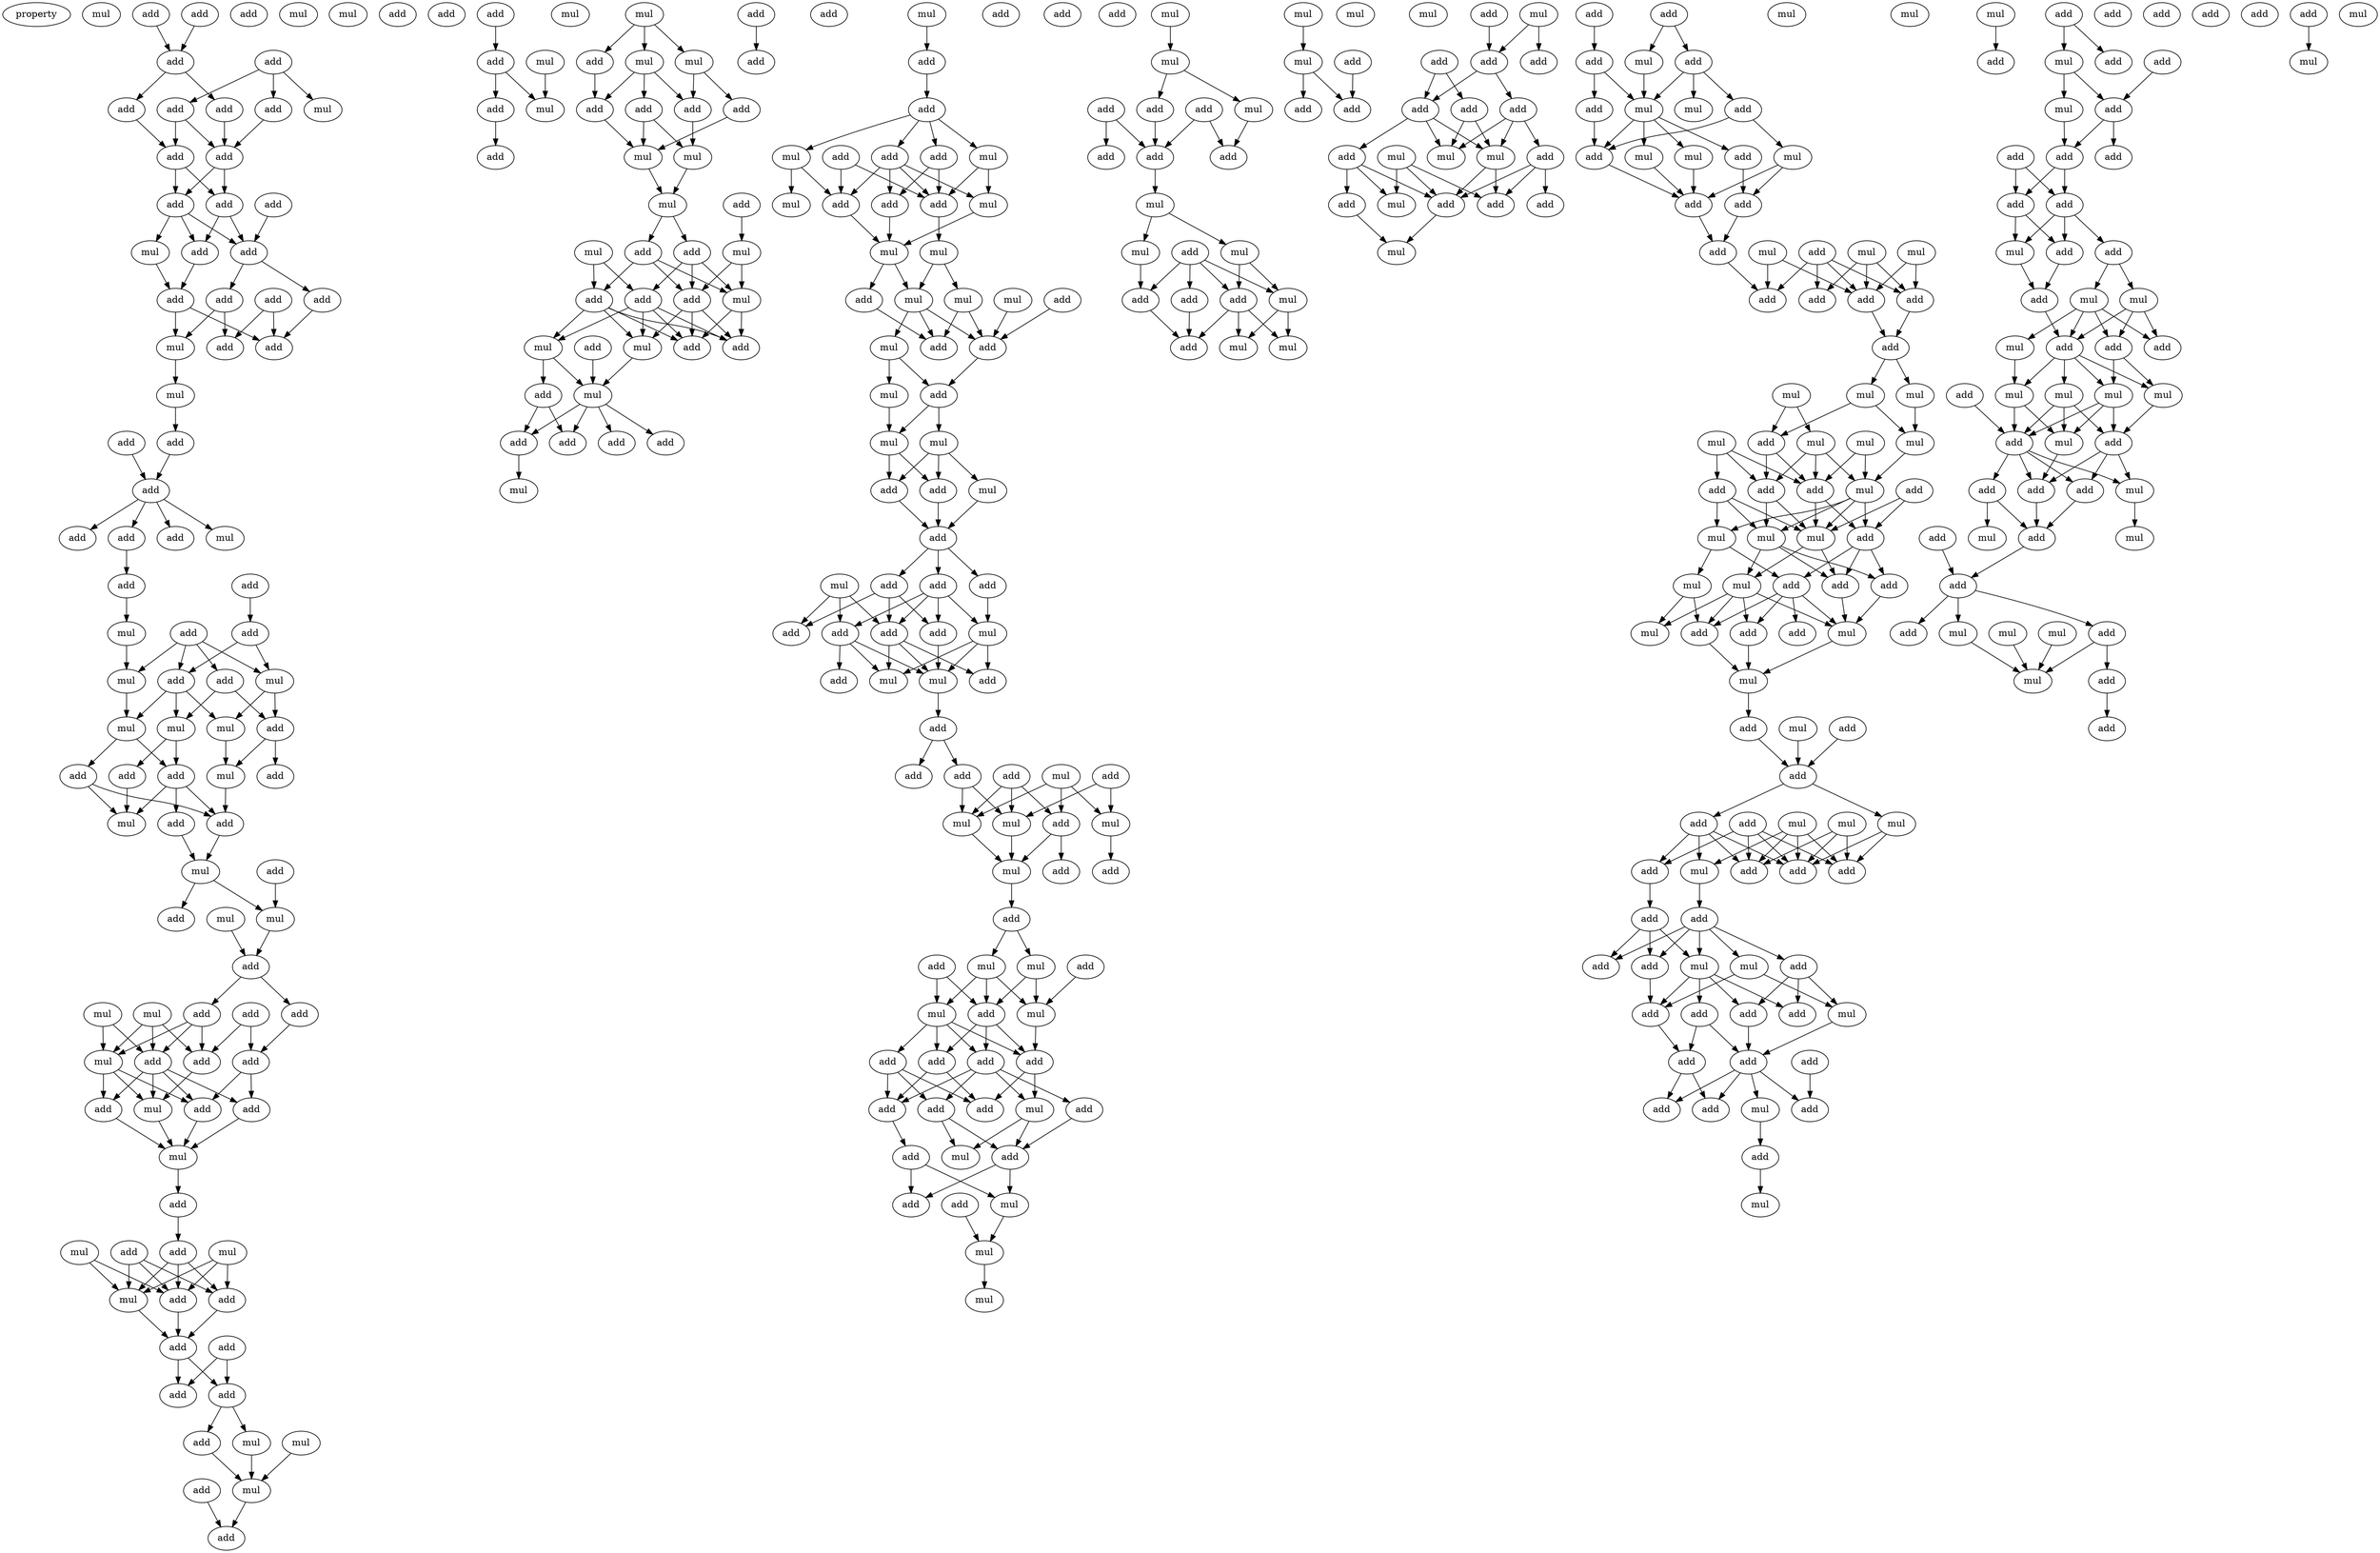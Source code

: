 digraph {
    node [fontcolor=black]
    property [mul=2,lf=1.8]
    0 [ label = mul ];
    1 [ label = add ];
    2 [ label = add ];
    3 [ label = add ];
    4 [ label = add ];
    5 [ label = add ];
    6 [ label = add ];
    7 [ label = mul ];
    8 [ label = add ];
    9 [ label = add ];
    10 [ label = add ];
    11 [ label = add ];
    12 [ label = add ];
    13 [ label = add ];
    14 [ label = add ];
    15 [ label = mul ];
    16 [ label = add ];
    17 [ label = add ];
    18 [ label = add ];
    19 [ label = add ];
    20 [ label = add ];
    21 [ label = add ];
    22 [ label = mul ];
    23 [ label = add ];
    24 [ label = add ];
    25 [ label = mul ];
    26 [ label = add ];
    27 [ label = add ];
    28 [ label = add ];
    29 [ label = add ];
    30 [ label = add ];
    31 [ label = add ];
    32 [ label = mul ];
    33 [ label = add ];
    34 [ label = add ];
    35 [ label = add ];
    36 [ label = add ];
    37 [ label = mul ];
    38 [ label = mul ];
    39 [ label = add ];
    40 [ label = mul ];
    41 [ label = add ];
    42 [ label = mul ];
    43 [ label = mul ];
    44 [ label = add ];
    45 [ label = mul ];
    46 [ label = mul ];
    47 [ label = add ];
    48 [ label = add ];
    49 [ label = add ];
    50 [ label = add ];
    51 [ label = mul ];
    52 [ label = add ];
    53 [ label = add ];
    54 [ label = add ];
    55 [ label = mul ];
    56 [ label = mul ];
    57 [ label = add ];
    58 [ label = add ];
    59 [ label = mul ];
    60 [ label = mul ];
    61 [ label = add ];
    62 [ label = mul ];
    63 [ label = add ];
    64 [ label = add ];
    65 [ label = mul ];
    66 [ label = add ];
    67 [ label = add ];
    68 [ label = mul ];
    69 [ label = add ];
    70 [ label = add ];
    71 [ label = add ];
    72 [ label = mul ];
    73 [ label = add ];
    74 [ label = add ];
    75 [ label = mul ];
    76 [ label = add ];
    77 [ label = add ];
    78 [ label = mul ];
    79 [ label = add ];
    80 [ label = mul ];
    81 [ label = mul ];
    82 [ label = add ];
    83 [ label = add ];
    84 [ label = add ];
    85 [ label = add ];
    86 [ label = add ];
    87 [ label = add ];
    88 [ label = mul ];
    89 [ label = add ];
    90 [ label = add ];
    91 [ label = mul ];
    92 [ label = mul ];
    93 [ label = add ];
    94 [ label = mul ];
    95 [ label = add ];
    96 [ label = add ];
    97 [ label = add ];
    98 [ label = mul ];
    99 [ label = add ];
    100 [ label = mul ];
    101 [ label = add ];
    102 [ label = mul ];
    103 [ label = add ];
    104 [ label = mul ];
    105 [ label = mul ];
    106 [ label = add ];
    107 [ label = mul ];
    108 [ label = add ];
    109 [ label = add ];
    110 [ label = add ];
    111 [ label = add ];
    112 [ label = mul ];
    113 [ label = mul ];
    114 [ label = add ];
    115 [ label = add ];
    116 [ label = mul ];
    117 [ label = mul ];
    118 [ label = add ];
    119 [ label = mul ];
    120 [ label = add ];
    121 [ label = add ];
    122 [ label = add ];
    123 [ label = mul ];
    124 [ label = add ];
    125 [ label = add ];
    126 [ label = mul ];
    127 [ label = add ];
    128 [ label = add ];
    129 [ label = mul ];
    130 [ label = add ];
    131 [ label = add ];
    132 [ label = mul ];
    133 [ label = add ];
    134 [ label = add ];
    135 [ label = add ];
    136 [ label = add ];
    137 [ label = add ];
    138 [ label = mul ];
    139 [ label = mul ];
    140 [ label = add ];
    141 [ label = add ];
    142 [ label = add ];
    143 [ label = mul ];
    144 [ label = add ];
    145 [ label = add ];
    146 [ label = add ];
    147 [ label = mul ];
    148 [ label = mul ];
    149 [ label = mul ];
    150 [ label = add ];
    151 [ label = add ];
    152 [ label = add ];
    153 [ label = mul ];
    154 [ label = mul ];
    155 [ label = add ];
    156 [ label = add ];
    157 [ label = mul ];
    158 [ label = mul ];
    159 [ label = mul ];
    160 [ label = mul ];
    161 [ label = add ];
    162 [ label = add ];
    163 [ label = mul ];
    164 [ label = add ];
    165 [ label = mul ];
    166 [ label = mul ];
    167 [ label = add ];
    168 [ label = add ];
    169 [ label = add ];
    170 [ label = mul ];
    171 [ label = add ];
    172 [ label = mul ];
    173 [ label = add ];
    174 [ label = add ];
    175 [ label = add ];
    176 [ label = mul ];
    177 [ label = add ];
    178 [ label = add ];
    179 [ label = add ];
    180 [ label = add ];
    181 [ label = mul ];
    182 [ label = add ];
    183 [ label = mul ];
    184 [ label = add ];
    185 [ label = add ];
    186 [ label = add ];
    187 [ label = add ];
    188 [ label = add ];
    189 [ label = mul ];
    190 [ label = add ];
    191 [ label = mul ];
    192 [ label = mul ];
    193 [ label = mul ];
    194 [ label = add ];
    195 [ label = add ];
    196 [ label = mul ];
    197 [ label = add ];
    198 [ label = add ];
    199 [ label = mul ];
    200 [ label = mul ];
    201 [ label = add ];
    202 [ label = add ];
    203 [ label = mul ];
    204 [ label = mul ];
    205 [ label = add ];
    206 [ label = add ];
    207 [ label = add ];
    208 [ label = add ];
    209 [ label = add ];
    210 [ label = add ];
    211 [ label = mul ];
    212 [ label = add ];
    213 [ label = add ];
    214 [ label = add ];
    215 [ label = add ];
    216 [ label = mul ];
    217 [ label = add ];
    218 [ label = mul ];
    219 [ label = add ];
    220 [ label = add ];
    221 [ label = mul ];
    222 [ label = add ];
    223 [ label = mul ];
    224 [ label = mul ];
    225 [ label = mul ];
    226 [ label = add ];
    227 [ label = add ];
    228 [ label = mul ];
    229 [ label = add ];
    230 [ label = add ];
    231 [ label = add ];
    232 [ label = add ];
    233 [ label = mul ];
    234 [ label = add ];
    235 [ label = mul ];
    236 [ label = mul ];
    237 [ label = mul ];
    238 [ label = add ];
    239 [ label = add ];
    240 [ label = add ];
    241 [ label = mul ];
    242 [ label = mul ];
    243 [ label = add ];
    244 [ label = mul ];
    245 [ label = mul ];
    246 [ label = mul ];
    247 [ label = add ];
    248 [ label = mul ];
    249 [ label = add ];
    250 [ label = add ];
    251 [ label = mul ];
    252 [ label = add ];
    253 [ label = add ];
    254 [ label = add ];
    255 [ label = add ];
    256 [ label = add ];
    257 [ label = add ];
    258 [ label = add ];
    259 [ label = mul ];
    260 [ label = add ];
    261 [ label = mul ];
    262 [ label = mul ];
    263 [ label = add ];
    264 [ label = add ];
    265 [ label = add ];
    266 [ label = mul ];
    267 [ label = add ];
    268 [ label = add ];
    269 [ label = mul ];
    270 [ label = add ];
    271 [ label = add ];
    272 [ label = add ];
    273 [ label = add ];
    274 [ label = mul ];
    275 [ label = mul ];
    276 [ label = add ];
    277 [ label = mul ];
    278 [ label = add ];
    279 [ label = add ];
    280 [ label = mul ];
    281 [ label = mul ];
    282 [ label = mul ];
    283 [ label = add ];
    284 [ label = add ];
    285 [ label = add ];
    286 [ label = mul ];
    287 [ label = add ];
    288 [ label = mul ];
    289 [ label = add ];
    290 [ label = mul ];
    291 [ label = add ];
    292 [ label = add ];
    293 [ label = add ];
    294 [ label = add ];
    295 [ label = add ];
    296 [ label = mul ];
    297 [ label = mul ];
    298 [ label = mul ];
    299 [ label = mul ];
    300 [ label = mul ];
    301 [ label = add ];
    302 [ label = mul ];
    303 [ label = mul ];
    304 [ label = add ];
    305 [ label = mul ];
    306 [ label = add ];
    307 [ label = add ];
    308 [ label = add ];
    309 [ label = mul ];
    310 [ label = add ];
    311 [ label = mul ];
    312 [ label = mul ];
    313 [ label = add ];
    314 [ label = add ];
    315 [ label = mul ];
    316 [ label = add ];
    317 [ label = mul ];
    318 [ label = mul ];
    319 [ label = add ];
    320 [ label = mul ];
    321 [ label = add ];
    322 [ label = add ];
    323 [ label = mul ];
    324 [ label = mul ];
    325 [ label = mul ];
    326 [ label = add ];
    327 [ label = mul ];
    328 [ label = add ];
    329 [ label = add ];
    330 [ label = mul ];
    331 [ label = mul ];
    332 [ label = add ];
    333 [ label = add ];
    334 [ label = mul ];
    335 [ label = mul ];
    336 [ label = add ];
    337 [ label = add ];
    338 [ label = add ];
    339 [ label = add ];
    340 [ label = add ];
    341 [ label = add ];
    342 [ label = mul ];
    343 [ label = add ];
    344 [ label = mul ];
    345 [ label = add ];
    346 [ label = add ];
    347 [ label = add ];
    348 [ label = add ];
    349 [ label = add ];
    350 [ label = mul ];
    351 [ label = add ];
    352 [ label = add ];
    353 [ label = add ];
    354 [ label = add ];
    355 [ label = add ];
    356 [ label = add ];
    357 [ label = add ];
    358 [ label = mul ];
    359 [ label = add ];
    360 [ label = mul ];
    361 [ label = mul ];
    362 [ label = add ];
    363 [ label = add ];
    364 [ label = add ];
    365 [ label = add ];
    366 [ label = add ];
    367 [ label = mul ];
    368 [ label = mul ];
    369 [ label = add ];
    370 [ label = add ];
    371 [ label = add ];
    372 [ label = add ];
    373 [ label = add ];
    374 [ label = add ];
    375 [ label = add ];
    376 [ label = add ];
    377 [ label = mul ];
    378 [ label = add ];
    379 [ label = mul ];
    380 [ label = add ];
    381 [ label = mul ];
    382 [ label = add ];
    383 [ label = add ];
    384 [ label = mul ];
    385 [ label = add ];
    386 [ label = mul ];
    387 [ label = add ];
    388 [ label = mul ];
    389 [ label = mul ];
    390 [ label = mul ];
    391 [ label = mul ];
    392 [ label = add ];
    393 [ label = add ];
    394 [ label = add ];
    395 [ label = add ];
    396 [ label = add ];
    397 [ label = mul ];
    398 [ label = mul ];
    399 [ label = mul ];
    400 [ label = add ];
    401 [ label = add ];
    402 [ label = add ];
    403 [ label = mul ];
    404 [ label = add ];
    405 [ label = mul ];
    406 [ label = mul ];
    407 [ label = add ];
    408 [ label = mul ];
    409 [ label = add ];
    410 [ label = add ];
    411 [ label = add ];
    412 [ label = add ];
    413 [ label = add ];
    414 [ label = mul ];
    415 [ label = mul ];
    1 -> 3 [ name = 0 ];
    2 -> 3 [ name = 1 ];
    3 -> 6 [ name = 2 ];
    3 -> 8 [ name = 3 ];
    4 -> 5 [ name = 4 ];
    4 -> 7 [ name = 5 ];
    4 -> 9 [ name = 6 ];
    5 -> 10 [ name = 7 ];
    5 -> 11 [ name = 8 ];
    6 -> 10 [ name = 9 ];
    8 -> 11 [ name = 10 ];
    9 -> 11 [ name = 11 ];
    10 -> 13 [ name = 12 ];
    10 -> 14 [ name = 13 ];
    11 -> 13 [ name = 14 ];
    11 -> 14 [ name = 15 ];
    12 -> 17 [ name = 16 ];
    13 -> 15 [ name = 17 ];
    13 -> 16 [ name = 18 ];
    13 -> 17 [ name = 19 ];
    14 -> 16 [ name = 20 ];
    14 -> 17 [ name = 21 ];
    15 -> 20 [ name = 22 ];
    16 -> 20 [ name = 23 ];
    17 -> 18 [ name = 24 ];
    17 -> 21 [ name = 25 ];
    18 -> 24 [ name = 26 ];
    19 -> 23 [ name = 27 ];
    19 -> 24 [ name = 28 ];
    20 -> 22 [ name = 29 ];
    20 -> 24 [ name = 30 ];
    21 -> 22 [ name = 31 ];
    21 -> 23 [ name = 32 ];
    22 -> 25 [ name = 33 ];
    25 -> 27 [ name = 34 ];
    26 -> 28 [ name = 35 ];
    27 -> 28 [ name = 36 ];
    28 -> 29 [ name = 37 ];
    28 -> 30 [ name = 38 ];
    28 -> 31 [ name = 39 ];
    28 -> 32 [ name = 40 ];
    30 -> 34 [ name = 41 ];
    33 -> 36 [ name = 42 ];
    34 -> 37 [ name = 43 ];
    35 -> 38 [ name = 44 ];
    35 -> 39 [ name = 45 ];
    35 -> 40 [ name = 46 ];
    35 -> 41 [ name = 47 ];
    36 -> 38 [ name = 48 ];
    36 -> 39 [ name = 49 ];
    37 -> 40 [ name = 50 ];
    38 -> 42 [ name = 51 ];
    38 -> 44 [ name = 52 ];
    39 -> 42 [ name = 53 ];
    39 -> 43 [ name = 54 ];
    39 -> 45 [ name = 55 ];
    40 -> 45 [ name = 56 ];
    41 -> 43 [ name = 57 ];
    41 -> 44 [ name = 58 ];
    42 -> 46 [ name = 59 ];
    43 -> 49 [ name = 60 ];
    43 -> 50 [ name = 61 ];
    44 -> 46 [ name = 62 ];
    44 -> 47 [ name = 63 ];
    45 -> 48 [ name = 64 ];
    45 -> 49 [ name = 65 ];
    46 -> 53 [ name = 66 ];
    48 -> 51 [ name = 67 ];
    48 -> 53 [ name = 68 ];
    49 -> 51 [ name = 69 ];
    49 -> 52 [ name = 70 ];
    49 -> 53 [ name = 71 ];
    50 -> 51 [ name = 72 ];
    52 -> 55 [ name = 73 ];
    53 -> 55 [ name = 74 ];
    54 -> 60 [ name = 75 ];
    55 -> 58 [ name = 76 ];
    55 -> 60 [ name = 77 ];
    56 -> 61 [ name = 78 ];
    60 -> 61 [ name = 79 ];
    61 -> 63 [ name = 80 ];
    61 -> 64 [ name = 81 ];
    62 -> 67 [ name = 82 ];
    62 -> 68 [ name = 83 ];
    62 -> 69 [ name = 84 ];
    63 -> 70 [ name = 85 ];
    64 -> 67 [ name = 86 ];
    64 -> 68 [ name = 87 ];
    64 -> 69 [ name = 88 ];
    65 -> 68 [ name = 89 ];
    65 -> 69 [ name = 90 ];
    66 -> 67 [ name = 91 ];
    66 -> 70 [ name = 92 ];
    67 -> 72 [ name = 93 ];
    68 -> 71 [ name = 94 ];
    68 -> 72 [ name = 95 ];
    68 -> 73 [ name = 96 ];
    69 -> 71 [ name = 97 ];
    69 -> 72 [ name = 98 ];
    69 -> 73 [ name = 99 ];
    69 -> 74 [ name = 100 ];
    70 -> 73 [ name = 101 ];
    70 -> 74 [ name = 102 ];
    71 -> 75 [ name = 103 ];
    72 -> 75 [ name = 104 ];
    73 -> 75 [ name = 105 ];
    74 -> 75 [ name = 106 ];
    75 -> 76 [ name = 107 ];
    76 -> 79 [ name = 108 ];
    77 -> 81 [ name = 109 ];
    77 -> 82 [ name = 110 ];
    77 -> 83 [ name = 111 ];
    78 -> 81 [ name = 112 ];
    78 -> 82 [ name = 113 ];
    79 -> 81 [ name = 114 ];
    79 -> 82 [ name = 115 ];
    79 -> 83 [ name = 116 ];
    80 -> 81 [ name = 117 ];
    80 -> 82 [ name = 118 ];
    80 -> 83 [ name = 119 ];
    81 -> 84 [ name = 120 ];
    82 -> 84 [ name = 121 ];
    83 -> 84 [ name = 122 ];
    84 -> 86 [ name = 123 ];
    84 -> 87 [ name = 124 ];
    85 -> 86 [ name = 125 ];
    85 -> 87 [ name = 126 ];
    87 -> 90 [ name = 127 ];
    87 -> 91 [ name = 128 ];
    90 -> 94 [ name = 129 ];
    91 -> 94 [ name = 130 ];
    92 -> 94 [ name = 131 ];
    93 -> 95 [ name = 132 ];
    94 -> 95 [ name = 133 ];
    97 -> 99 [ name = 134 ];
    99 -> 101 [ name = 135 ];
    99 -> 102 [ name = 136 ];
    100 -> 102 [ name = 137 ];
    101 -> 103 [ name = 138 ];
    104 -> 105 [ name = 139 ];
    104 -> 106 [ name = 140 ];
    104 -> 107 [ name = 141 ];
    105 -> 109 [ name = 142 ];
    105 -> 110 [ name = 143 ];
    105 -> 111 [ name = 144 ];
    106 -> 109 [ name = 145 ];
    107 -> 108 [ name = 146 ];
    107 -> 110 [ name = 147 ];
    108 -> 112 [ name = 148 ];
    109 -> 112 [ name = 149 ];
    110 -> 113 [ name = 150 ];
    111 -> 112 [ name = 151 ];
    111 -> 113 [ name = 152 ];
    112 -> 116 [ name = 153 ];
    113 -> 116 [ name = 154 ];
    114 -> 118 [ name = 155 ];
    115 -> 119 [ name = 156 ];
    116 -> 120 [ name = 157 ];
    116 -> 121 [ name = 158 ];
    117 -> 124 [ name = 159 ];
    117 -> 125 [ name = 160 ];
    119 -> 122 [ name = 161 ];
    119 -> 123 [ name = 162 ];
    120 -> 122 [ name = 163 ];
    120 -> 123 [ name = 164 ];
    120 -> 125 [ name = 165 ];
    121 -> 122 [ name = 166 ];
    121 -> 123 [ name = 167 ];
    121 -> 124 [ name = 168 ];
    122 -> 126 [ name = 169 ];
    122 -> 127 [ name = 170 ];
    122 -> 128 [ name = 171 ];
    123 -> 127 [ name = 172 ];
    123 -> 128 [ name = 173 ];
    124 -> 126 [ name = 174 ];
    124 -> 127 [ name = 175 ];
    124 -> 128 [ name = 176 ];
    124 -> 129 [ name = 177 ];
    125 -> 126 [ name = 178 ];
    125 -> 127 [ name = 179 ];
    125 -> 128 [ name = 180 ];
    125 -> 129 [ name = 181 ];
    126 -> 132 [ name = 182 ];
    129 -> 131 [ name = 183 ];
    129 -> 132 [ name = 184 ];
    130 -> 132 [ name = 185 ];
    131 -> 134 [ name = 186 ];
    131 -> 135 [ name = 187 ];
    132 -> 134 [ name = 188 ];
    132 -> 135 [ name = 189 ];
    132 -> 136 [ name = 190 ];
    132 -> 137 [ name = 191 ];
    134 -> 138 [ name = 192 ];
    139 -> 141 [ name = 193 ];
    141 -> 142 [ name = 194 ];
    142 -> 143 [ name = 195 ];
    142 -> 144 [ name = 196 ];
    142 -> 146 [ name = 197 ];
    142 -> 147 [ name = 198 ];
    143 -> 148 [ name = 199 ];
    143 -> 152 [ name = 200 ];
    144 -> 150 [ name = 201 ];
    144 -> 152 [ name = 202 ];
    145 -> 151 [ name = 203 ];
    145 -> 152 [ name = 204 ];
    146 -> 148 [ name = 205 ];
    146 -> 150 [ name = 206 ];
    146 -> 151 [ name = 207 ];
    146 -> 152 [ name = 208 ];
    147 -> 149 [ name = 209 ];
    147 -> 151 [ name = 210 ];
    148 -> 154 [ name = 211 ];
    150 -> 154 [ name = 212 ];
    151 -> 154 [ name = 213 ];
    152 -> 153 [ name = 214 ];
    153 -> 157 [ name = 215 ];
    153 -> 159 [ name = 216 ];
    154 -> 156 [ name = 217 ];
    154 -> 159 [ name = 218 ];
    155 -> 162 [ name = 219 ];
    156 -> 161 [ name = 220 ];
    157 -> 161 [ name = 221 ];
    157 -> 162 [ name = 222 ];
    158 -> 162 [ name = 223 ];
    159 -> 160 [ name = 224 ];
    159 -> 161 [ name = 225 ];
    159 -> 162 [ name = 226 ];
    160 -> 163 [ name = 227 ];
    160 -> 164 [ name = 228 ];
    162 -> 164 [ name = 229 ];
    163 -> 166 [ name = 230 ];
    164 -> 165 [ name = 231 ];
    164 -> 166 [ name = 232 ];
    165 -> 168 [ name = 233 ];
    165 -> 169 [ name = 234 ];
    165 -> 170 [ name = 235 ];
    166 -> 168 [ name = 236 ];
    166 -> 169 [ name = 237 ];
    168 -> 171 [ name = 238 ];
    169 -> 171 [ name = 239 ];
    170 -> 171 [ name = 240 ];
    171 -> 173 [ name = 241 ];
    171 -> 174 [ name = 242 ];
    171 -> 175 [ name = 243 ];
    172 -> 177 [ name = 244 ];
    172 -> 178 [ name = 245 ];
    172 -> 180 [ name = 246 ];
    173 -> 177 [ name = 247 ];
    173 -> 179 [ name = 248 ];
    173 -> 180 [ name = 249 ];
    174 -> 176 [ name = 250 ];
    175 -> 176 [ name = 251 ];
    175 -> 177 [ name = 252 ];
    175 -> 178 [ name = 253 ];
    175 -> 179 [ name = 254 ];
    176 -> 181 [ name = 255 ];
    176 -> 183 [ name = 256 ];
    176 -> 184 [ name = 257 ];
    177 -> 181 [ name = 258 ];
    177 -> 183 [ name = 259 ];
    177 -> 184 [ name = 260 ];
    178 -> 181 [ name = 261 ];
    178 -> 182 [ name = 262 ];
    178 -> 183 [ name = 263 ];
    179 -> 183 [ name = 264 ];
    183 -> 185 [ name = 265 ];
    185 -> 186 [ name = 266 ];
    185 -> 188 [ name = 267 ];
    186 -> 192 [ name = 268 ];
    186 -> 193 [ name = 269 ];
    187 -> 192 [ name = 270 ];
    187 -> 193 [ name = 271 ];
    187 -> 194 [ name = 272 ];
    189 -> 191 [ name = 273 ];
    189 -> 192 [ name = 274 ];
    189 -> 194 [ name = 275 ];
    190 -> 191 [ name = 276 ];
    190 -> 193 [ name = 277 ];
    191 -> 197 [ name = 278 ];
    192 -> 196 [ name = 279 ];
    193 -> 196 [ name = 280 ];
    194 -> 195 [ name = 281 ];
    194 -> 196 [ name = 282 ];
    196 -> 198 [ name = 283 ];
    198 -> 199 [ name = 284 ];
    198 -> 200 [ name = 285 ];
    199 -> 203 [ name = 286 ];
    199 -> 205 [ name = 287 ];
    200 -> 203 [ name = 288 ];
    200 -> 204 [ name = 289 ];
    200 -> 205 [ name = 290 ];
    201 -> 203 [ name = 291 ];
    202 -> 204 [ name = 292 ];
    202 -> 205 [ name = 293 ];
    203 -> 206 [ name = 294 ];
    204 -> 206 [ name = 295 ];
    204 -> 207 [ name = 296 ];
    204 -> 208 [ name = 297 ];
    204 -> 209 [ name = 298 ];
    205 -> 206 [ name = 299 ];
    205 -> 208 [ name = 300 ];
    205 -> 209 [ name = 301 ];
    206 -> 211 [ name = 302 ];
    206 -> 214 [ name = 303 ];
    207 -> 210 [ name = 304 ];
    207 -> 212 [ name = 305 ];
    207 -> 214 [ name = 306 ];
    208 -> 210 [ name = 307 ];
    208 -> 214 [ name = 308 ];
    209 -> 210 [ name = 309 ];
    209 -> 211 [ name = 310 ];
    209 -> 212 [ name = 311 ];
    209 -> 213 [ name = 312 ];
    210 -> 215 [ name = 313 ];
    211 -> 216 [ name = 314 ];
    211 -> 217 [ name = 315 ];
    212 -> 216 [ name = 316 ];
    212 -> 217 [ name = 317 ];
    213 -> 217 [ name = 318 ];
    215 -> 218 [ name = 319 ];
    215 -> 219 [ name = 320 ];
    217 -> 218 [ name = 321 ];
    217 -> 219 [ name = 322 ];
    218 -> 221 [ name = 323 ];
    220 -> 221 [ name = 324 ];
    221 -> 224 [ name = 325 ];
    223 -> 225 [ name = 326 ];
    225 -> 227 [ name = 327 ];
    225 -> 228 [ name = 328 ];
    226 -> 230 [ name = 329 ];
    226 -> 231 [ name = 330 ];
    227 -> 231 [ name = 331 ];
    228 -> 230 [ name = 332 ];
    229 -> 231 [ name = 333 ];
    229 -> 232 [ name = 334 ];
    231 -> 233 [ name = 335 ];
    233 -> 235 [ name = 336 ];
    233 -> 236 [ name = 337 ];
    234 -> 237 [ name = 338 ];
    234 -> 238 [ name = 339 ];
    234 -> 239 [ name = 340 ];
    234 -> 240 [ name = 341 ];
    235 -> 237 [ name = 342 ];
    235 -> 238 [ name = 343 ];
    236 -> 239 [ name = 344 ];
    237 -> 241 [ name = 345 ];
    237 -> 242 [ name = 346 ];
    238 -> 241 [ name = 347 ];
    238 -> 242 [ name = 348 ];
    238 -> 243 [ name = 349 ];
    239 -> 243 [ name = 350 ];
    240 -> 243 [ name = 351 ];
    244 -> 248 [ name = 352 ];
    247 -> 250 [ name = 353 ];
    248 -> 249 [ name = 354 ];
    248 -> 250 [ name = 355 ];
    251 -> 253 [ name = 356 ];
    251 -> 255 [ name = 357 ];
    252 -> 253 [ name = 358 ];
    253 -> 256 [ name = 359 ];
    253 -> 258 [ name = 360 ];
    254 -> 256 [ name = 361 ];
    254 -> 257 [ name = 362 ];
    256 -> 259 [ name = 363 ];
    256 -> 260 [ name = 364 ];
    256 -> 261 [ name = 365 ];
    257 -> 259 [ name = 366 ];
    257 -> 261 [ name = 367 ];
    258 -> 259 [ name = 368 ];
    258 -> 261 [ name = 369 ];
    258 -> 263 [ name = 370 ];
    260 -> 264 [ name = 371 ];
    260 -> 266 [ name = 372 ];
    260 -> 267 [ name = 373 ];
    261 -> 265 [ name = 374 ];
    261 -> 267 [ name = 375 ];
    262 -> 265 [ name = 376 ];
    262 -> 266 [ name = 377 ];
    262 -> 267 [ name = 378 ];
    263 -> 265 [ name = 379 ];
    263 -> 267 [ name = 380 ];
    263 -> 268 [ name = 381 ];
    264 -> 269 [ name = 382 ];
    267 -> 269 [ name = 383 ];
    270 -> 272 [ name = 384 ];
    270 -> 274 [ name = 385 ];
    271 -> 273 [ name = 386 ];
    272 -> 275 [ name = 387 ];
    272 -> 277 [ name = 388 ];
    272 -> 278 [ name = 389 ];
    273 -> 275 [ name = 390 ];
    273 -> 276 [ name = 391 ];
    274 -> 275 [ name = 392 ];
    275 -> 279 [ name = 393 ];
    275 -> 281 [ name = 394 ];
    275 -> 282 [ name = 395 ];
    275 -> 283 [ name = 396 ];
    276 -> 283 [ name = 397 ];
    278 -> 280 [ name = 398 ];
    278 -> 283 [ name = 399 ];
    279 -> 284 [ name = 400 ];
    280 -> 284 [ name = 401 ];
    280 -> 285 [ name = 402 ];
    281 -> 285 [ name = 403 ];
    282 -> 285 [ name = 404 ];
    283 -> 285 [ name = 405 ];
    284 -> 289 [ name = 406 ];
    285 -> 289 [ name = 407 ];
    286 -> 293 [ name = 408 ];
    286 -> 294 [ name = 409 ];
    287 -> 291 [ name = 410 ];
    287 -> 292 [ name = 411 ];
    287 -> 293 [ name = 412 ];
    287 -> 294 [ name = 413 ];
    288 -> 292 [ name = 414 ];
    288 -> 293 [ name = 415 ];
    289 -> 292 [ name = 416 ];
    290 -> 291 [ name = 417 ];
    290 -> 293 [ name = 418 ];
    290 -> 294 [ name = 419 ];
    293 -> 295 [ name = 420 ];
    294 -> 295 [ name = 421 ];
    295 -> 297 [ name = 422 ];
    295 -> 298 [ name = 423 ];
    296 -> 301 [ name = 424 ];
    296 -> 303 [ name = 425 ];
    297 -> 300 [ name = 426 ];
    297 -> 301 [ name = 427 ];
    298 -> 300 [ name = 428 ];
    299 -> 304 [ name = 429 ];
    299 -> 306 [ name = 430 ];
    299 -> 308 [ name = 431 ];
    300 -> 305 [ name = 432 ];
    301 -> 304 [ name = 433 ];
    301 -> 306 [ name = 434 ];
    302 -> 305 [ name = 435 ];
    302 -> 306 [ name = 436 ];
    303 -> 304 [ name = 437 ];
    303 -> 305 [ name = 438 ];
    303 -> 306 [ name = 439 ];
    304 -> 311 [ name = 440 ];
    304 -> 312 [ name = 441 ];
    305 -> 309 [ name = 442 ];
    305 -> 310 [ name = 443 ];
    305 -> 311 [ name = 444 ];
    305 -> 312 [ name = 445 ];
    306 -> 310 [ name = 446 ];
    306 -> 312 [ name = 447 ];
    307 -> 310 [ name = 448 ];
    307 -> 312 [ name = 449 ];
    308 -> 309 [ name = 450 ];
    308 -> 311 [ name = 451 ];
    308 -> 312 [ name = 452 ];
    309 -> 314 [ name = 453 ];
    309 -> 317 [ name = 454 ];
    310 -> 313 [ name = 455 ];
    310 -> 314 [ name = 456 ];
    310 -> 316 [ name = 457 ];
    311 -> 313 [ name = 458 ];
    311 -> 315 [ name = 459 ];
    311 -> 316 [ name = 460 ];
    312 -> 315 [ name = 461 ];
    312 -> 316 [ name = 462 ];
    313 -> 318 [ name = 463 ];
    314 -> 318 [ name = 464 ];
    314 -> 319 [ name = 465 ];
    314 -> 321 [ name = 466 ];
    314 -> 322 [ name = 467 ];
    315 -> 318 [ name = 468 ];
    315 -> 319 [ name = 469 ];
    315 -> 320 [ name = 470 ];
    315 -> 321 [ name = 471 ];
    316 -> 318 [ name = 472 ];
    317 -> 320 [ name = 473 ];
    317 -> 321 [ name = 474 ];
    318 -> 323 [ name = 475 ];
    319 -> 323 [ name = 476 ];
    321 -> 323 [ name = 477 ];
    323 -> 326 [ name = 478 ];
    324 -> 329 [ name = 479 ];
    326 -> 329 [ name = 480 ];
    328 -> 329 [ name = 481 ];
    329 -> 331 [ name = 482 ];
    329 -> 332 [ name = 483 ];
    330 -> 335 [ name = 484 ];
    330 -> 336 [ name = 485 ];
    330 -> 337 [ name = 486 ];
    330 -> 338 [ name = 487 ];
    331 -> 336 [ name = 488 ];
    331 -> 337 [ name = 489 ];
    332 -> 335 [ name = 490 ];
    332 -> 336 [ name = 491 ];
    332 -> 338 [ name = 492 ];
    332 -> 339 [ name = 493 ];
    333 -> 336 [ name = 494 ];
    333 -> 337 [ name = 495 ];
    333 -> 338 [ name = 496 ];
    333 -> 339 [ name = 497 ];
    334 -> 336 [ name = 498 ];
    334 -> 337 [ name = 499 ];
    334 -> 338 [ name = 500 ];
    335 -> 340 [ name = 501 ];
    339 -> 341 [ name = 502 ];
    340 -> 342 [ name = 503 ];
    340 -> 343 [ name = 504 ];
    340 -> 344 [ name = 505 ];
    340 -> 345 [ name = 506 ];
    340 -> 346 [ name = 507 ];
    341 -> 342 [ name = 508 ];
    341 -> 343 [ name = 509 ];
    341 -> 346 [ name = 510 ];
    342 -> 347 [ name = 511 ];
    342 -> 348 [ name = 512 ];
    342 -> 349 [ name = 513 ];
    342 -> 351 [ name = 514 ];
    344 -> 347 [ name = 515 ];
    344 -> 350 [ name = 516 ];
    345 -> 348 [ name = 517 ];
    345 -> 349 [ name = 518 ];
    345 -> 350 [ name = 519 ];
    346 -> 347 [ name = 520 ];
    347 -> 352 [ name = 521 ];
    348 -> 353 [ name = 522 ];
    350 -> 353 [ name = 523 ];
    351 -> 352 [ name = 524 ];
    351 -> 353 [ name = 525 ];
    352 -> 355 [ name = 526 ];
    352 -> 356 [ name = 527 ];
    353 -> 355 [ name = 528 ];
    353 -> 356 [ name = 529 ];
    353 -> 357 [ name = 530 ];
    353 -> 358 [ name = 531 ];
    354 -> 357 [ name = 532 ];
    358 -> 359 [ name = 533 ];
    359 -> 360 [ name = 534 ];
    361 -> 362 [ name = 535 ];
    363 -> 365 [ name = 536 ];
    363 -> 367 [ name = 537 ];
    366 -> 369 [ name = 538 ];
    367 -> 368 [ name = 539 ];
    367 -> 369 [ name = 540 ];
    368 -> 370 [ name = 541 ];
    369 -> 370 [ name = 542 ];
    369 -> 372 [ name = 543 ];
    370 -> 373 [ name = 544 ];
    370 -> 374 [ name = 545 ];
    371 -> 373 [ name = 546 ];
    371 -> 374 [ name = 547 ];
    373 -> 377 [ name = 548 ];
    373 -> 378 [ name = 549 ];
    374 -> 375 [ name = 550 ];
    374 -> 377 [ name = 551 ];
    374 -> 378 [ name = 552 ];
    375 -> 379 [ name = 553 ];
    375 -> 381 [ name = 554 ];
    377 -> 380 [ name = 555 ];
    378 -> 380 [ name = 556 ];
    379 -> 382 [ name = 557 ];
    379 -> 383 [ name = 558 ];
    379 -> 384 [ name = 559 ];
    379 -> 385 [ name = 560 ];
    380 -> 382 [ name = 561 ];
    381 -> 382 [ name = 562 ];
    381 -> 383 [ name = 563 ];
    381 -> 385 [ name = 564 ];
    382 -> 386 [ name = 565 ];
    382 -> 388 [ name = 566 ];
    382 -> 389 [ name = 567 ];
    382 -> 390 [ name = 568 ];
    384 -> 388 [ name = 569 ];
    385 -> 386 [ name = 570 ];
    385 -> 390 [ name = 571 ];
    386 -> 392 [ name = 572 ];
    387 -> 393 [ name = 573 ];
    388 -> 391 [ name = 574 ];
    388 -> 393 [ name = 575 ];
    389 -> 391 [ name = 576 ];
    389 -> 392 [ name = 577 ];
    389 -> 393 [ name = 578 ];
    390 -> 391 [ name = 579 ];
    390 -> 392 [ name = 580 ];
    390 -> 393 [ name = 581 ];
    391 -> 395 [ name = 582 ];
    392 -> 394 [ name = 583 ];
    392 -> 395 [ name = 584 ];
    392 -> 397 [ name = 585 ];
    393 -> 394 [ name = 586 ];
    393 -> 395 [ name = 587 ];
    393 -> 396 [ name = 588 ];
    393 -> 397 [ name = 589 ];
    394 -> 401 [ name = 590 ];
    395 -> 401 [ name = 591 ];
    396 -> 398 [ name = 592 ];
    396 -> 401 [ name = 593 ];
    397 -> 399 [ name = 594 ];
    400 -> 402 [ name = 595 ];
    401 -> 402 [ name = 596 ];
    402 -> 403 [ name = 597 ];
    402 -> 404 [ name = 598 ];
    402 -> 407 [ name = 599 ];
    403 -> 408 [ name = 600 ];
    404 -> 408 [ name = 601 ];
    404 -> 409 [ name = 602 ];
    405 -> 408 [ name = 603 ];
    406 -> 408 [ name = 604 ];
    409 -> 410 [ name = 605 ];
    413 -> 415 [ name = 606 ];
}
